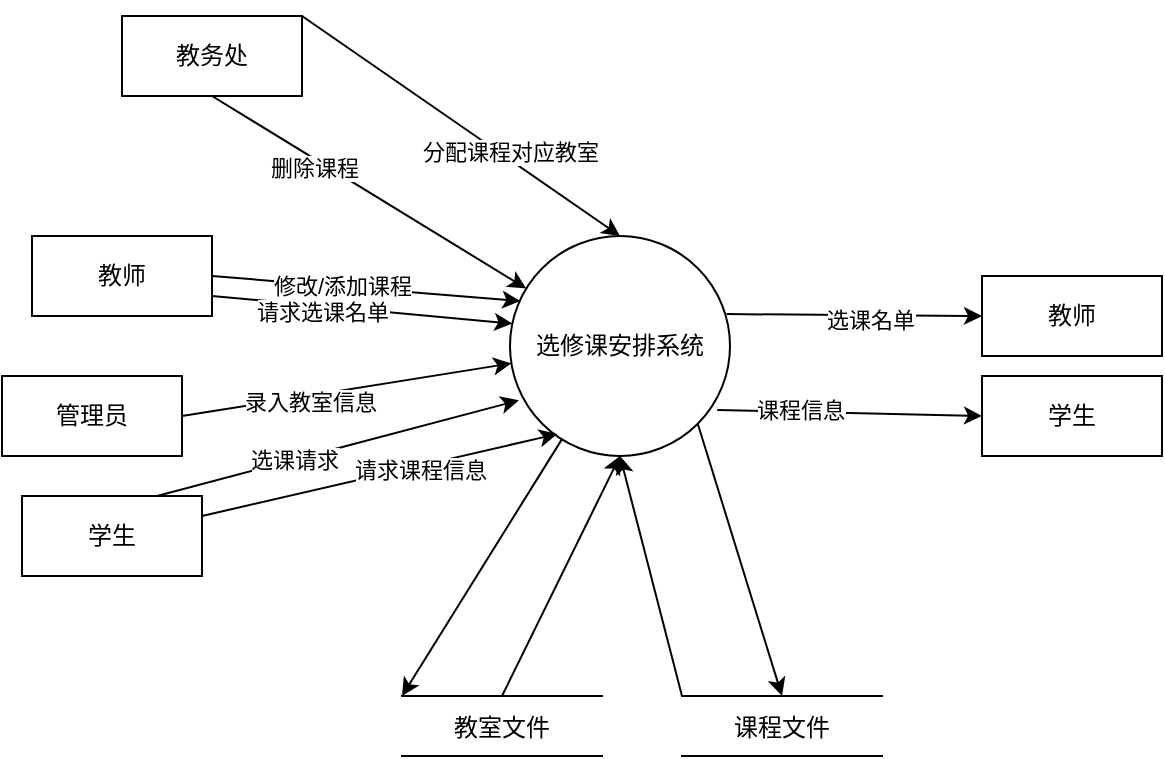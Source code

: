 <mxfile version="15.5.9" type="github">
  <diagram id="C5RBs43oDa-KdzZeNtuy" name="Page-1">
    <mxGraphModel dx="1038" dy="539" grid="1" gridSize="10" guides="1" tooltips="1" connect="1" arrows="1" fold="1" page="1" pageScale="1" pageWidth="827" pageHeight="1169" math="0" shadow="0">
      <root>
        <mxCell id="WIyWlLk6GJQsqaUBKTNV-0" />
        <mxCell id="WIyWlLk6GJQsqaUBKTNV-1" parent="WIyWlLk6GJQsqaUBKTNV-0" />
        <mxCell id="4ofv3-9GoqpGcoyupGX1-5" value="" style="rounded=0;orthogonalLoop=1;jettySize=auto;exitX=1;exitY=0.5;exitDx=0;exitDy=0;entryX=0.047;entryY=0.296;entryDx=0;entryDy=0;entryPerimeter=0;" edge="1" parent="WIyWlLk6GJQsqaUBKTNV-1" source="4ofv3-9GoqpGcoyupGX1-0" target="4ofv3-9GoqpGcoyupGX1-2">
          <mxGeometry relative="1" as="geometry" />
        </mxCell>
        <mxCell id="4ofv3-9GoqpGcoyupGX1-48" value="修改/添加课程" style="edgeLabel;html=1;align=center;verticalAlign=middle;resizable=0;points=[];" vertex="1" connectable="0" parent="4ofv3-9GoqpGcoyupGX1-5">
          <mxGeometry x="-0.161" y="1" relative="1" as="geometry">
            <mxPoint as="offset" />
          </mxGeometry>
        </mxCell>
        <mxCell id="4ofv3-9GoqpGcoyupGX1-42" style="edgeStyle=none;rounded=0;orthogonalLoop=1;jettySize=auto;html=0;exitX=1;exitY=0.75;exitDx=0;exitDy=0;entryX=0.011;entryY=0.398;entryDx=0;entryDy=0;entryPerimeter=0;" edge="1" parent="WIyWlLk6GJQsqaUBKTNV-1" source="4ofv3-9GoqpGcoyupGX1-0" target="4ofv3-9GoqpGcoyupGX1-2">
          <mxGeometry relative="1" as="geometry" />
        </mxCell>
        <mxCell id="4ofv3-9GoqpGcoyupGX1-43" value="请求选课名单" style="edgeLabel;html=1;align=center;verticalAlign=middle;resizable=0;points=[];" vertex="1" connectable="0" parent="4ofv3-9GoqpGcoyupGX1-42">
          <mxGeometry x="-0.271" y="-3" relative="1" as="geometry">
            <mxPoint as="offset" />
          </mxGeometry>
        </mxCell>
        <mxCell id="4ofv3-9GoqpGcoyupGX1-0" value="教师" style="rounded=0;whiteSpace=wrap;" vertex="1" parent="WIyWlLk6GJQsqaUBKTNV-1">
          <mxGeometry x="105" y="200" width="90" height="40" as="geometry" />
        </mxCell>
        <mxCell id="4ofv3-9GoqpGcoyupGX1-9" value="" style="edgeStyle=none;rounded=0;orthogonalLoop=1;jettySize=auto;exitX=0.985;exitY=0.355;exitDx=0;exitDy=0;entryX=0;entryY=0.5;entryDx=0;entryDy=0;exitPerimeter=0;" edge="1" parent="WIyWlLk6GJQsqaUBKTNV-1" source="4ofv3-9GoqpGcoyupGX1-2" target="4ofv3-9GoqpGcoyupGX1-3">
          <mxGeometry relative="1" as="geometry" />
        </mxCell>
        <mxCell id="4ofv3-9GoqpGcoyupGX1-52" value="选课名单" style="edgeLabel;html=1;align=center;verticalAlign=middle;resizable=0;points=[];" vertex="1" connectable="0" parent="4ofv3-9GoqpGcoyupGX1-9">
          <mxGeometry x="0.111" y="-2" relative="1" as="geometry">
            <mxPoint as="offset" />
          </mxGeometry>
        </mxCell>
        <mxCell id="4ofv3-9GoqpGcoyupGX1-11" value="" style="edgeStyle=none;rounded=0;orthogonalLoop=1;jettySize=auto;exitX=0.942;exitY=0.791;exitDx=0;exitDy=0;entryX=0;entryY=0.5;entryDx=0;entryDy=0;exitPerimeter=0;" edge="1" parent="WIyWlLk6GJQsqaUBKTNV-1" source="4ofv3-9GoqpGcoyupGX1-2" target="4ofv3-9GoqpGcoyupGX1-4">
          <mxGeometry relative="1" as="geometry" />
        </mxCell>
        <mxCell id="4ofv3-9GoqpGcoyupGX1-51" value="课程信息" style="edgeLabel;html=1;align=center;verticalAlign=middle;resizable=0;points=[];" vertex="1" connectable="0" parent="4ofv3-9GoqpGcoyupGX1-11">
          <mxGeometry x="-0.372" y="1" relative="1" as="geometry">
            <mxPoint as="offset" />
          </mxGeometry>
        </mxCell>
        <mxCell id="4ofv3-9GoqpGcoyupGX1-32" value="" style="edgeStyle=none;rounded=0;orthogonalLoop=1;jettySize=auto;entryX=0;entryY=0;entryDx=0;entryDy=0;" edge="1" parent="WIyWlLk6GJQsqaUBKTNV-1" source="4ofv3-9GoqpGcoyupGX1-2" target="4ofv3-9GoqpGcoyupGX1-28">
          <mxGeometry relative="1" as="geometry" />
        </mxCell>
        <mxCell id="4ofv3-9GoqpGcoyupGX1-34" value="" style="edgeStyle=none;rounded=0;orthogonalLoop=1;jettySize=auto;exitX=1;exitY=1;exitDx=0;exitDy=0;entryX=0.5;entryY=0;entryDx=0;entryDy=0;" edge="1" parent="WIyWlLk6GJQsqaUBKTNV-1" source="4ofv3-9GoqpGcoyupGX1-2" target="4ofv3-9GoqpGcoyupGX1-30">
          <mxGeometry relative="1" as="geometry" />
        </mxCell>
        <mxCell id="4ofv3-9GoqpGcoyupGX1-2" value="选修课安排系统" style="ellipse;whiteSpace=wrap;aspect=fixed;" vertex="1" parent="WIyWlLk6GJQsqaUBKTNV-1">
          <mxGeometry x="344" y="200" width="110" height="110" as="geometry" />
        </mxCell>
        <mxCell id="4ofv3-9GoqpGcoyupGX1-3" value="教师" style="rounded=0;whiteSpace=wrap;" vertex="1" parent="WIyWlLk6GJQsqaUBKTNV-1">
          <mxGeometry x="580" y="220" width="90" height="40" as="geometry" />
        </mxCell>
        <mxCell id="4ofv3-9GoqpGcoyupGX1-4" value="学生" style="rounded=0;whiteSpace=wrap;" vertex="1" parent="WIyWlLk6GJQsqaUBKTNV-1">
          <mxGeometry x="580" y="270" width="90" height="40" as="geometry" />
        </mxCell>
        <mxCell id="4ofv3-9GoqpGcoyupGX1-14" value="" style="edgeStyle=none;rounded=0;orthogonalLoop=1;jettySize=auto;exitX=1;exitY=0.5;exitDx=0;exitDy=0;" edge="1" parent="WIyWlLk6GJQsqaUBKTNV-1" source="4ofv3-9GoqpGcoyupGX1-13" target="4ofv3-9GoqpGcoyupGX1-2">
          <mxGeometry relative="1" as="geometry" />
        </mxCell>
        <mxCell id="4ofv3-9GoqpGcoyupGX1-47" value="录入教室信息" style="edgeLabel;html=1;align=center;verticalAlign=middle;resizable=0;points=[];" vertex="1" connectable="0" parent="4ofv3-9GoqpGcoyupGX1-14">
          <mxGeometry x="-0.235" y="-3" relative="1" as="geometry">
            <mxPoint as="offset" />
          </mxGeometry>
        </mxCell>
        <mxCell id="4ofv3-9GoqpGcoyupGX1-13" value="管理员" style="rounded=0;whiteSpace=wrap;" vertex="1" parent="WIyWlLk6GJQsqaUBKTNV-1">
          <mxGeometry x="90" y="270" width="90" height="40" as="geometry" />
        </mxCell>
        <mxCell id="4ofv3-9GoqpGcoyupGX1-20" value="" style="edgeStyle=none;rounded=0;orthogonalLoop=1;jettySize=auto;exitX=0.75;exitY=0;exitDx=0;exitDy=0;entryX=0.04;entryY=0.747;entryDx=0;entryDy=0;entryPerimeter=0;" edge="1" parent="WIyWlLk6GJQsqaUBKTNV-1" source="4ofv3-9GoqpGcoyupGX1-19" target="4ofv3-9GoqpGcoyupGX1-2">
          <mxGeometry relative="1" as="geometry" />
        </mxCell>
        <mxCell id="4ofv3-9GoqpGcoyupGX1-49" value="选课请求" style="edgeLabel;html=1;align=center;verticalAlign=middle;resizable=0;points=[];" vertex="1" connectable="0" parent="4ofv3-9GoqpGcoyupGX1-20">
          <mxGeometry x="-0.249" relative="1" as="geometry">
            <mxPoint as="offset" />
          </mxGeometry>
        </mxCell>
        <mxCell id="4ofv3-9GoqpGcoyupGX1-40" style="edgeStyle=none;rounded=0;orthogonalLoop=1;jettySize=auto;html=0;exitX=1;exitY=0.25;exitDx=0;exitDy=0;entryX=0.215;entryY=0.9;entryDx=0;entryDy=0;entryPerimeter=0;" edge="1" parent="WIyWlLk6GJQsqaUBKTNV-1" source="4ofv3-9GoqpGcoyupGX1-19" target="4ofv3-9GoqpGcoyupGX1-2">
          <mxGeometry relative="1" as="geometry" />
        </mxCell>
        <mxCell id="4ofv3-9GoqpGcoyupGX1-50" value="请求课程信息" style="edgeLabel;html=1;align=center;verticalAlign=middle;resizable=0;points=[];" vertex="1" connectable="0" parent="4ofv3-9GoqpGcoyupGX1-40">
          <mxGeometry x="0.219" y="-2" relative="1" as="geometry">
            <mxPoint as="offset" />
          </mxGeometry>
        </mxCell>
        <mxCell id="4ofv3-9GoqpGcoyupGX1-19" value="学生" style="rounded=0;whiteSpace=wrap;" vertex="1" parent="WIyWlLk6GJQsqaUBKTNV-1">
          <mxGeometry x="100" y="330" width="90" height="40" as="geometry" />
        </mxCell>
        <mxCell id="4ofv3-9GoqpGcoyupGX1-23" value="" style="edgeStyle=none;rounded=0;orthogonalLoop=1;jettySize=auto;exitX=0.5;exitY=1;exitDx=0;exitDy=0;" edge="1" parent="WIyWlLk6GJQsqaUBKTNV-1" source="4ofv3-9GoqpGcoyupGX1-22" target="4ofv3-9GoqpGcoyupGX1-2">
          <mxGeometry relative="1" as="geometry" />
        </mxCell>
        <mxCell id="4ofv3-9GoqpGcoyupGX1-45" value="删除课程" style="edgeLabel;html=1;align=center;verticalAlign=middle;resizable=0;points=[];" vertex="1" connectable="0" parent="4ofv3-9GoqpGcoyupGX1-23">
          <mxGeometry x="-0.331" y="-4" relative="1" as="geometry">
            <mxPoint as="offset" />
          </mxGeometry>
        </mxCell>
        <mxCell id="4ofv3-9GoqpGcoyupGX1-22" value="教务处" style="rounded=0;whiteSpace=wrap;" vertex="1" parent="WIyWlLk6GJQsqaUBKTNV-1">
          <mxGeometry x="150" y="90" width="90" height="40" as="geometry" />
        </mxCell>
        <mxCell id="4ofv3-9GoqpGcoyupGX1-26" value="" style="edgeStyle=none;rounded=0;orthogonalLoop=1;jettySize=auto;exitX=1;exitY=0;exitDx=0;exitDy=0;entryX=0.5;entryY=0;entryDx=0;entryDy=0;" edge="1" parent="WIyWlLk6GJQsqaUBKTNV-1" source="4ofv3-9GoqpGcoyupGX1-22" target="4ofv3-9GoqpGcoyupGX1-2">
          <mxGeometry relative="1" as="geometry">
            <mxPoint x="290" y="50" as="sourcePoint" />
          </mxGeometry>
        </mxCell>
        <mxCell id="4ofv3-9GoqpGcoyupGX1-46" value="分配课程对应教室" style="edgeLabel;html=1;align=center;verticalAlign=middle;resizable=0;points=[];" vertex="1" connectable="0" parent="4ofv3-9GoqpGcoyupGX1-26">
          <mxGeometry x="0.285" y="3" relative="1" as="geometry">
            <mxPoint as="offset" />
          </mxGeometry>
        </mxCell>
        <mxCell id="4ofv3-9GoqpGcoyupGX1-29" value="" style="edgeStyle=none;rounded=0;orthogonalLoop=1;jettySize=auto;exitX=0.5;exitY=0;exitDx=0;exitDy=0;entryX=0.5;entryY=1;entryDx=0;entryDy=0;" edge="1" parent="WIyWlLk6GJQsqaUBKTNV-1" source="4ofv3-9GoqpGcoyupGX1-28" target="4ofv3-9GoqpGcoyupGX1-2">
          <mxGeometry relative="1" as="geometry" />
        </mxCell>
        <mxCell id="4ofv3-9GoqpGcoyupGX1-28" value="教室文件" style="dashed=0;whitespace=wrap;shape=partialRectangle;right=0;left=0;" vertex="1" parent="WIyWlLk6GJQsqaUBKTNV-1">
          <mxGeometry x="290" y="430" width="100" height="30" as="geometry" />
        </mxCell>
        <mxCell id="4ofv3-9GoqpGcoyupGX1-35" value="" style="edgeStyle=none;rounded=0;orthogonalLoop=1;jettySize=auto;exitX=0;exitY=0;exitDx=0;exitDy=0;entryX=0.5;entryY=1;entryDx=0;entryDy=0;" edge="1" parent="WIyWlLk6GJQsqaUBKTNV-1" source="4ofv3-9GoqpGcoyupGX1-30" target="4ofv3-9GoqpGcoyupGX1-2">
          <mxGeometry relative="1" as="geometry" />
        </mxCell>
        <mxCell id="4ofv3-9GoqpGcoyupGX1-30" value="课程文件" style="dashed=0;whitespace=wrap;shape=partialRectangle;right=0;left=0;" vertex="1" parent="WIyWlLk6GJQsqaUBKTNV-1">
          <mxGeometry x="430" y="430" width="100" height="30" as="geometry" />
        </mxCell>
      </root>
    </mxGraphModel>
  </diagram>
</mxfile>
